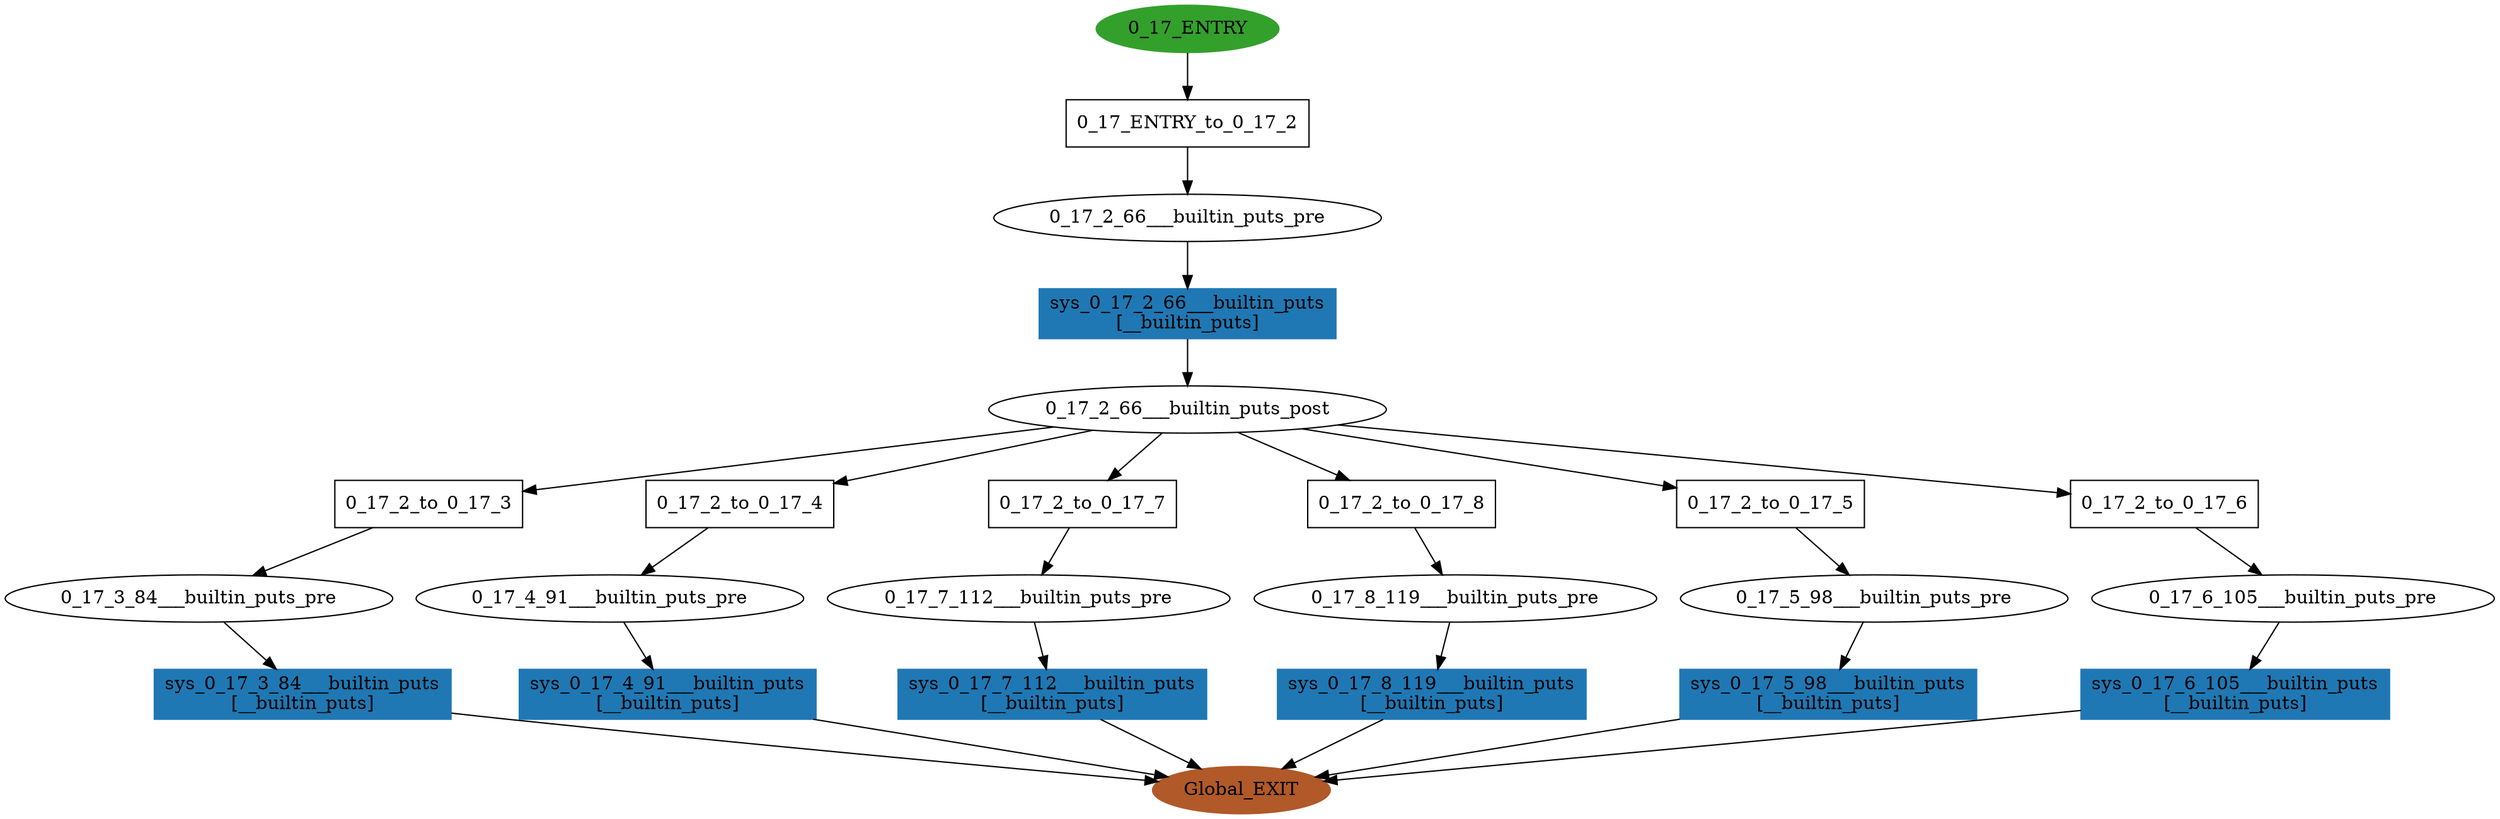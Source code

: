 digraph model { 
compound=true; 
node  [style="filled", colorscheme="paired12"];  "0_17_ENTRY" [shape=ellipse, color=4, style=filled];
  "0_17_5_98___builtin_puts_pre" [shape=ellipse, style=""];
  "0_17_3_84___builtin_puts_pre" [shape=ellipse, style=""];
  "0_17_2_66___builtin_puts_post" [shape=ellipse, style=""];
  "0_17_6_105___builtin_puts_pre" [shape=ellipse, style=""];
  "0_17_8_119___builtin_puts_pre" [shape=ellipse, style=""];
  "0_17_4_91___builtin_puts_pre" [shape=ellipse, style=""];
  "0_17_2_66___builtin_puts_pre" [shape=ellipse, style=""];
  "Global_EXIT" [shape=ellipse, color=12, style=filled];
  "0_17_7_112___builtin_puts_pre" [shape=ellipse, style=""];
  "sys_0_17_2_66___builtin_puts" [shape=box, style=""];
  "sys_0_17_2_66___builtin_puts" [color=2, style=filled];
  "sys_0_17_2_66___builtin_puts" [label="sys_0_17_2_66___builtin_puts\n[__builtin_puts]"];
  "sys_0_17_8_119___builtin_puts" [shape=box, style=""];
  "sys_0_17_8_119___builtin_puts" [color=2, style=filled];
  "sys_0_17_8_119___builtin_puts" [label="sys_0_17_8_119___builtin_puts\n[__builtin_puts]"];
  "0_17_ENTRY_to_0_17_2" [shape=box, style=""];
  "0_17_ENTRY_to_0_17_2" [label="0_17_ENTRY_to_0_17_2\n"];
  "sys_0_17_5_98___builtin_puts" [shape=box, style=""];
  "sys_0_17_5_98___builtin_puts" [color=2, style=filled];
  "sys_0_17_5_98___builtin_puts" [label="sys_0_17_5_98___builtin_puts\n[__builtin_puts]"];
  "sys_0_17_7_112___builtin_puts" [shape=box, style=""];
  "sys_0_17_7_112___builtin_puts" [color=2, style=filled];
  "sys_0_17_7_112___builtin_puts" [label="sys_0_17_7_112___builtin_puts\n[__builtin_puts]"];
  "sys_0_17_4_91___builtin_puts" [shape=box, style=""];
  "sys_0_17_4_91___builtin_puts" [color=2, style=filled];
  "sys_0_17_4_91___builtin_puts" [label="sys_0_17_4_91___builtin_puts\n[__builtin_puts]"];
  "0_17_2_to_0_17_3" [shape=box, style=""];
  "0_17_2_to_0_17_3" [label="0_17_2_to_0_17_3\n"];
  "0_17_2_to_0_17_4" [shape=box, style=""];
  "0_17_2_to_0_17_4" [label="0_17_2_to_0_17_4\n"];
  "sys_0_17_6_105___builtin_puts" [shape=box, style=""];
  "sys_0_17_6_105___builtin_puts" [color=2, style=filled];
  "sys_0_17_6_105___builtin_puts" [label="sys_0_17_6_105___builtin_puts\n[__builtin_puts]"];
  "sys_0_17_3_84___builtin_puts" [shape=box, style=""];
  "sys_0_17_3_84___builtin_puts" [color=2, style=filled];
  "sys_0_17_3_84___builtin_puts" [label="sys_0_17_3_84___builtin_puts\n[__builtin_puts]"];
  "0_17_2_to_0_17_7" [shape=box, style=""];
  "0_17_2_to_0_17_7" [label="0_17_2_to_0_17_7\n"];
  "0_17_2_to_0_17_8" [shape=box, style=""];
  "0_17_2_to_0_17_8" [label="0_17_2_to_0_17_8\n"];
  "0_17_2_to_0_17_5" [shape=box, style=""];
  "0_17_2_to_0_17_5" [label="0_17_2_to_0_17_5\n"];
  "0_17_2_to_0_17_6" [shape=box, style=""];
  "0_17_2_to_0_17_6" [label="0_17_2_to_0_17_6\n"];
  "0_17_2_to_0_17_7" -> "0_17_7_112___builtin_puts_pre" [label="", arrowhead="normal"];
  "0_17_ENTRY_to_0_17_2" -> "0_17_2_66___builtin_puts_pre" [label="", arrowhead="normal"];
  "0_17_2_to_0_17_8" -> "0_17_8_119___builtin_puts_pre" [label="", arrowhead="normal"];
  "0_17_2_66___builtin_puts_post" -> "0_17_2_to_0_17_4" [label="", arrowhead="normal"];
  "0_17_7_112___builtin_puts_pre" -> "sys_0_17_7_112___builtin_puts" [label="", arrowhead="normal"];
  "sys_0_17_5_98___builtin_puts" -> "Global_EXIT" [label="", arrowhead="normal"];
  "0_17_2_66___builtin_puts_post" -> "0_17_2_to_0_17_6" [label="", arrowhead="normal"];
  "0_17_ENTRY" -> "0_17_ENTRY_to_0_17_2" [label="", arrowhead="normal"];
  "sys_0_17_3_84___builtin_puts" -> "Global_EXIT" [label="", arrowhead="normal"];
  "sys_0_17_6_105___builtin_puts" -> "Global_EXIT" [label="", arrowhead="normal"];
  "0_17_2_to_0_17_3" -> "0_17_3_84___builtin_puts_pre" [label="", arrowhead="normal"];
  "0_17_2_66___builtin_puts_pre" -> "sys_0_17_2_66___builtin_puts" [label="", arrowhead="normal"];
  "sys_0_17_4_91___builtin_puts" -> "Global_EXIT" [label="", arrowhead="normal"];
  "0_17_3_84___builtin_puts_pre" -> "sys_0_17_3_84___builtin_puts" [label="", arrowhead="normal"];
  "0_17_5_98___builtin_puts_pre" -> "sys_0_17_5_98___builtin_puts" [label="", arrowhead="normal"];
  "0_17_2_to_0_17_6" -> "0_17_6_105___builtin_puts_pre" [label="", arrowhead="normal"];
  "0_17_2_to_0_17_5" -> "0_17_5_98___builtin_puts_pre" [label="", arrowhead="normal"];
  "0_17_8_119___builtin_puts_pre" -> "sys_0_17_8_119___builtin_puts" [label="", arrowhead="normal"];
  "0_17_2_66___builtin_puts_post" -> "0_17_2_to_0_17_7" [label="", arrowhead="normal"];
  "sys_0_17_7_112___builtin_puts" -> "Global_EXIT" [label="", arrowhead="normal"];
  "0_17_2_66___builtin_puts_post" -> "0_17_2_to_0_17_8" [label="", arrowhead="normal"];
  "0_17_4_91___builtin_puts_pre" -> "sys_0_17_4_91___builtin_puts" [label="", arrowhead="normal"];
  "0_17_2_66___builtin_puts_post" -> "0_17_2_to_0_17_5" [label="", arrowhead="normal"];
  "0_17_2_to_0_17_4" -> "0_17_4_91___builtin_puts_pre" [label="", arrowhead="normal"];
  "0_17_6_105___builtin_puts_pre" -> "sys_0_17_6_105___builtin_puts" [label="", arrowhead="normal"];
  "sys_0_17_8_119___builtin_puts" -> "Global_EXIT" [label="", arrowhead="normal"];
  "0_17_2_66___builtin_puts_post" -> "0_17_2_to_0_17_3" [label="", arrowhead="normal"];
  "sys_0_17_2_66___builtin_puts" -> "0_17_2_66___builtin_puts_post" [label="", arrowhead="normal"];
}
